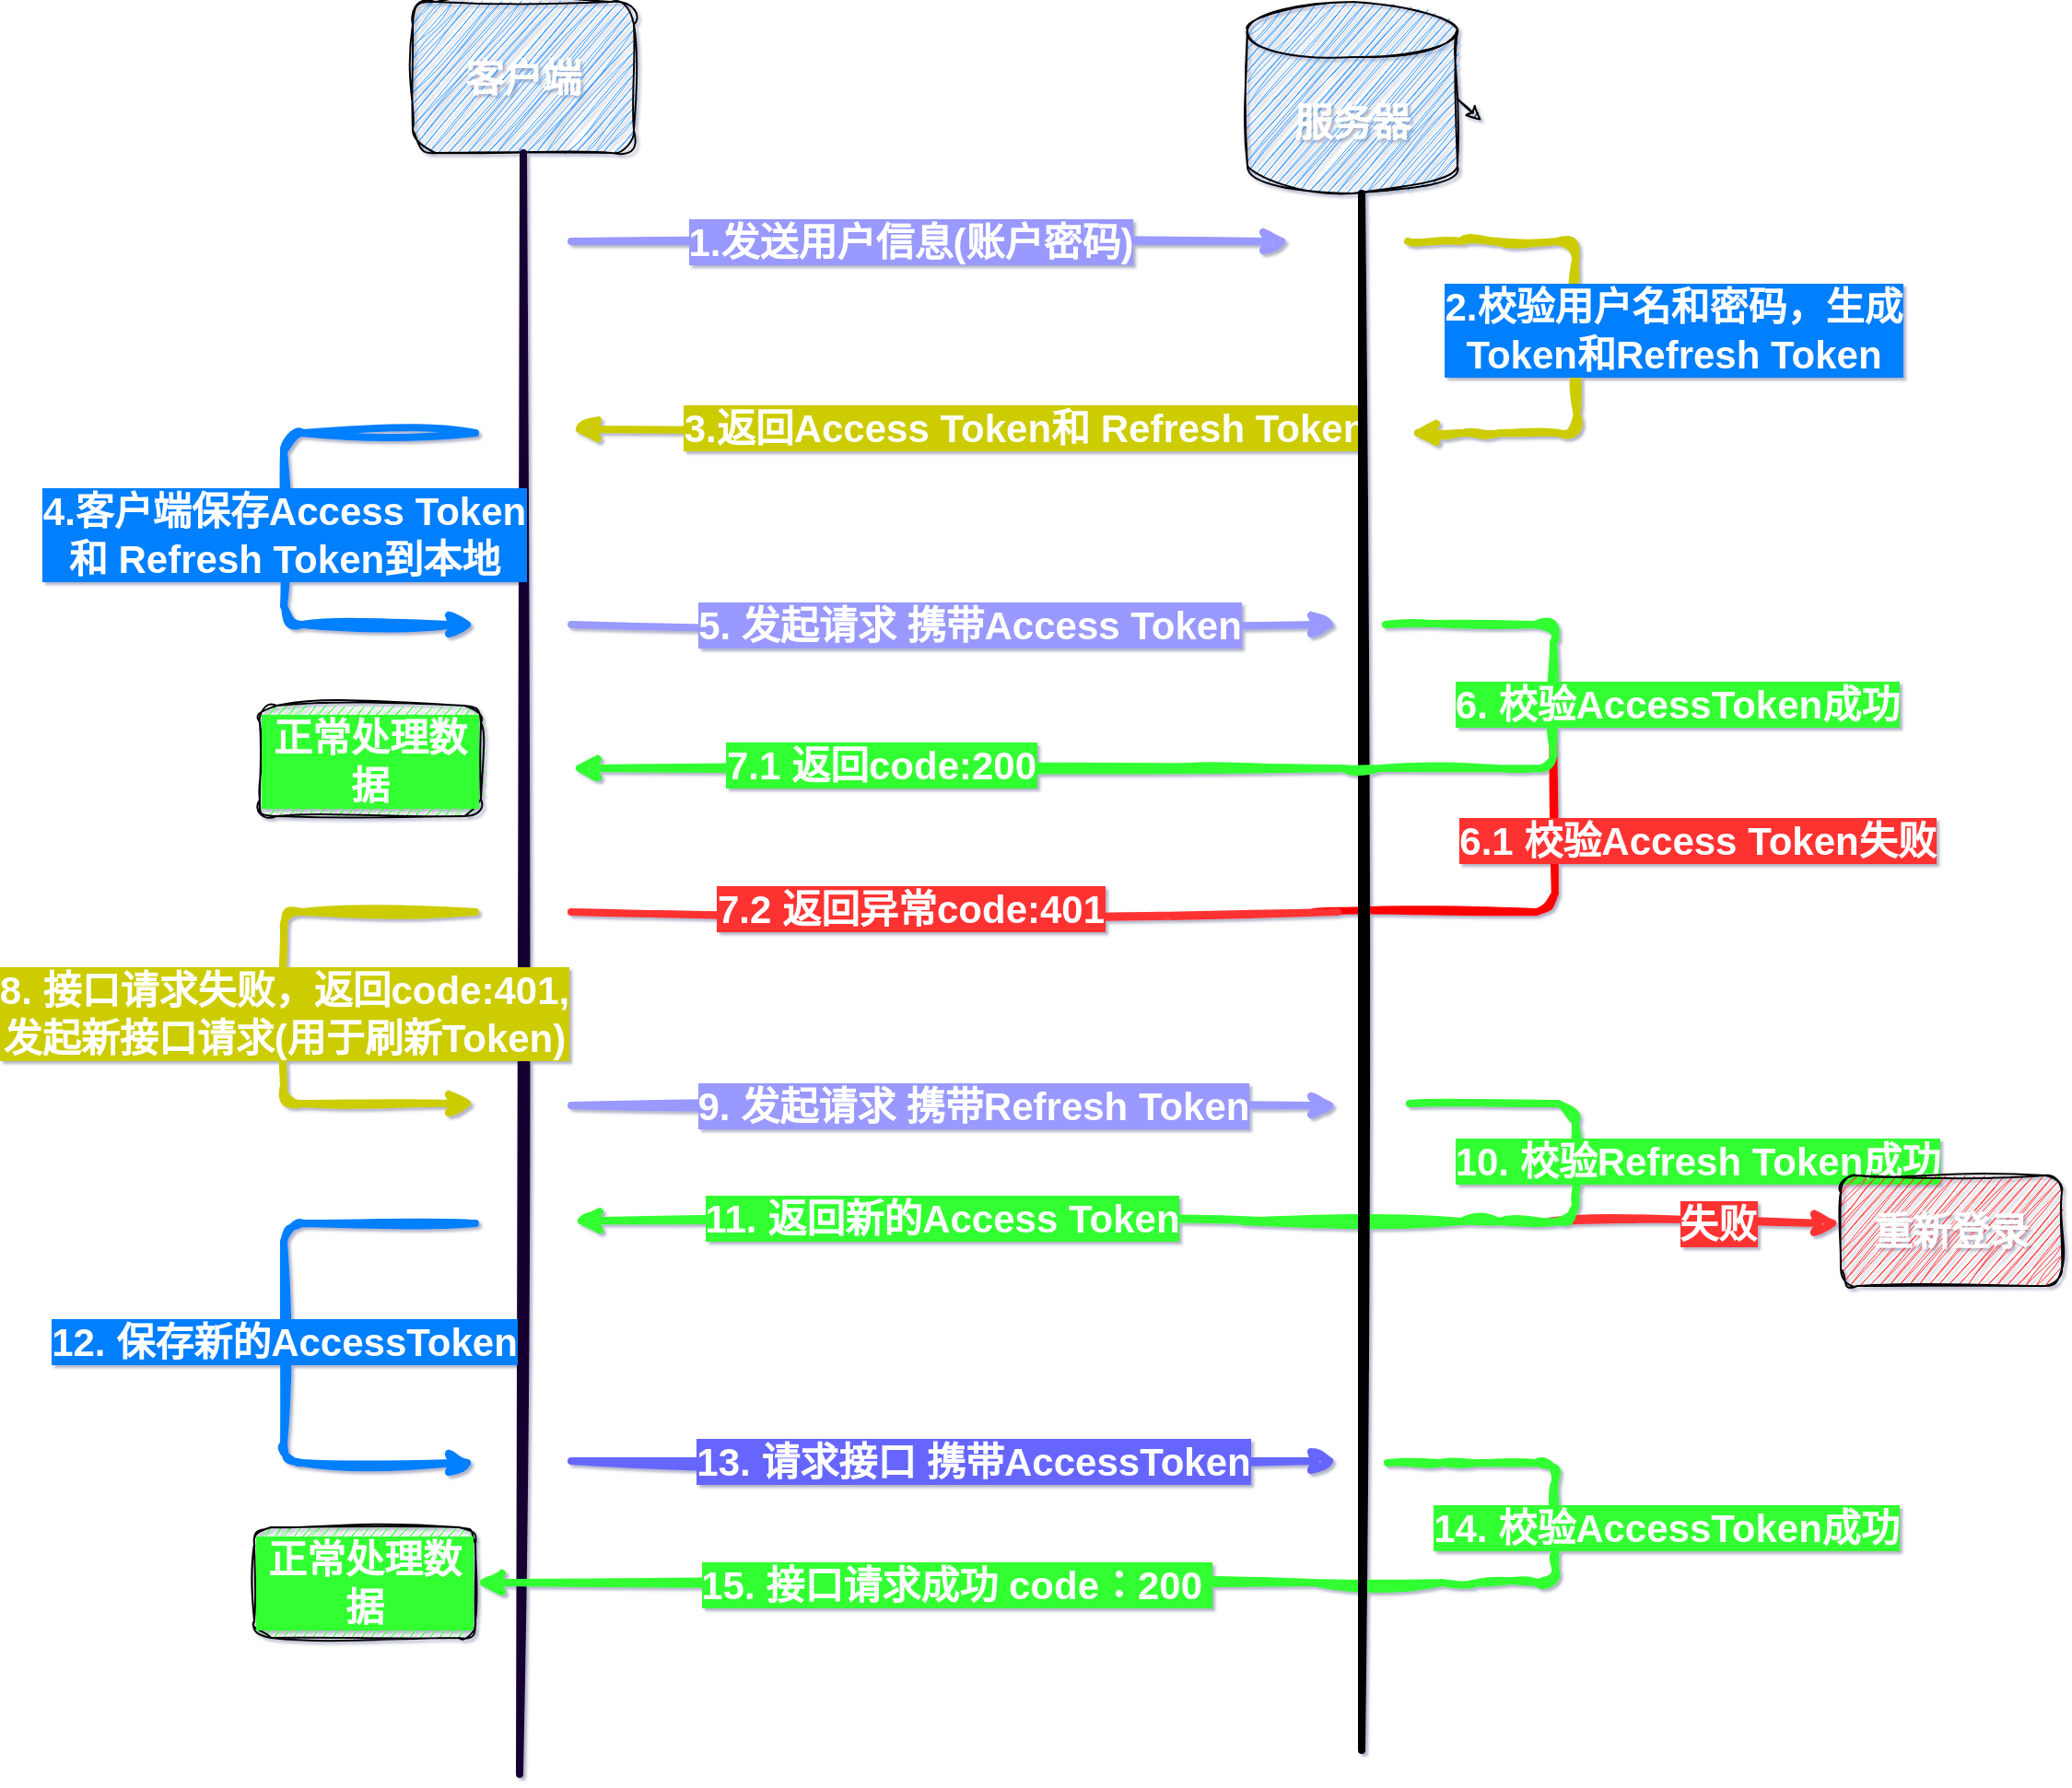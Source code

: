 <mxfile>
    <diagram id="eGwFjozMuXEqSq5oSHKQ" name="第 1 页">
        <mxGraphModel dx="2441" dy="1197" grid="0" gridSize="13" guides="1" tooltips="1" connect="0" arrows="0" fold="1" page="1" pageScale="1" pageWidth="690" pageHeight="980" background="#ffffff" math="0" shadow="1">
            <root>
                <mxCell id="0"/>
                <mxCell id="1" parent="0"/>
                <mxCell id="2" value="客户端" style="rounded=1;whiteSpace=wrap;html=1;fillColor=#3399FF;fontStyle=1;fontSize=21;align=center;verticalAlign=middle;horizontal=1;labelBorderColor=none;labelBackgroundColor=none;fontColor=#FFFFFF;sketch=1;curveFitting=1;jiggle=2;" vertex="1" parent="1">
                    <mxGeometry x="70" y="78" width="120" height="82" as="geometry"/>
                </mxCell>
                <mxCell id="4" style="edgeStyle=none;html=1;exitX=1;exitY=0;exitDx=0;exitDy=52.5;exitPerimeter=0;fontStyle=1;fontSize=21;align=center;verticalAlign=middle;horizontal=1;labelBorderColor=none;labelBackgroundColor=#007FFF;fontColor=#FFFFFF;sketch=1;curveFitting=1;jiggle=2;" edge="1" parent="1" source="3">
                    <mxGeometry relative="1" as="geometry">
                        <mxPoint x="650" y="142.5" as="targetPoint"/>
                    </mxGeometry>
                </mxCell>
                <mxCell id="3" value="服务器" style="shape=cylinder3;whiteSpace=wrap;html=1;boundedLbl=1;backgroundOutline=1;size=15;fillColor=#3399FF;fontStyle=1;fontSize=21;align=center;verticalAlign=middle;horizontal=1;labelBorderColor=none;labelBackgroundColor=none;fontColor=#FFFFFF;rounded=1;sketch=1;curveFitting=1;jiggle=2;" vertex="1" parent="1">
                    <mxGeometry x="523" y="78" width="114" height="104" as="geometry"/>
                </mxCell>
                <mxCell id="5" value="" style="endArrow=none;html=1;entryX=0.5;entryY=1;entryDx=0;entryDy=0;strokeColor=#190033;strokeWidth=4;fontStyle=1;fontSize=21;align=center;verticalAlign=middle;horizontal=1;labelBorderColor=none;labelBackgroundColor=#007FFF;fontColor=#FFFFFF;sketch=1;curveFitting=1;jiggle=2;" edge="1" parent="1" target="2">
                    <mxGeometry width="50" height="50" relative="1" as="geometry">
                        <mxPoint x="128" y="1040" as="sourcePoint"/>
                        <mxPoint x="530" y="310" as="targetPoint"/>
                    </mxGeometry>
                </mxCell>
                <mxCell id="11" value="" style="endArrow=classic;html=1;strokeColor=#9999FF;strokeWidth=4;fontStyle=1;fontSize=21;align=center;verticalAlign=middle;horizontal=1;labelBorderColor=none;labelBackgroundColor=#007FFF;fillColor=#1ba1e2;fontColor=#FFFFFF;sketch=1;curveFitting=1;jiggle=2;" edge="1" parent="1">
                    <mxGeometry width="50" height="50" relative="1" as="geometry">
                        <mxPoint x="156" y="208" as="sourcePoint"/>
                        <mxPoint x="546" y="208" as="targetPoint"/>
                    </mxGeometry>
                </mxCell>
                <mxCell id="13" value="1.发送用户信息(账户密码)" style="edgeLabel;html=1;align=center;verticalAlign=middle;resizable=0;points=[];labelBackgroundColor=#9999FF;fontStyle=1;fontSize=21;horizontal=1;labelBorderColor=none;fontColor=#FFFFFF;rounded=1;sketch=1;curveFitting=1;jiggle=2;" vertex="1" connectable="0" parent="11">
                    <mxGeometry x="-0.059" y="1" relative="1" as="geometry">
                        <mxPoint y="1" as="offset"/>
                    </mxGeometry>
                </mxCell>
                <mxCell id="19" value="" style="endArrow=classic;html=1;strokeColor=#CCCC00;strokeWidth=4;fontStyle=1;fontSize=21;align=center;verticalAlign=middle;horizontal=1;labelBorderColor=none;labelBackgroundColor=#007FFF;fontColor=#FFFFFF;sketch=1;curveFitting=1;jiggle=2;" edge="1" parent="1">
                    <mxGeometry width="50" height="50" relative="1" as="geometry">
                        <mxPoint x="610" y="208" as="sourcePoint"/>
                        <mxPoint x="611" y="312" as="targetPoint"/>
                        <Array as="points">
                            <mxPoint x="649" y="208"/>
                            <mxPoint x="701" y="208"/>
                            <mxPoint x="701" y="260"/>
                            <mxPoint x="702" y="312"/>
                            <mxPoint x="650" y="312"/>
                        </Array>
                    </mxGeometry>
                </mxCell>
                <mxCell id="21" value="&lt;span style=&quot;font-size: 21px;&quot;&gt;2.校验用户名和密码，&lt;/span&gt;&lt;span style=&quot;font-size: 21px;&quot;&gt;生成&lt;br&gt;Token和Refresh Token&lt;/span&gt;" style="edgeLabel;html=1;align=center;verticalAlign=middle;resizable=0;points=[];labelBackgroundColor=#007FFF;fontStyle=1;fontSize=21;horizontal=1;labelBorderColor=none;fontColor=#FFFFFF;rounded=1;sketch=1;curveFitting=1;jiggle=2;" vertex="1" connectable="0" parent="19">
                    <mxGeometry x="-0.032" y="1" relative="1" as="geometry">
                        <mxPoint x="52" as="offset"/>
                    </mxGeometry>
                </mxCell>
                <mxCell id="23" value="" style="endArrow=classic;html=1;strokeColor=#CCCC00;strokeWidth=4;fontColor=#FFFFFF;fontStyle=1;fontSize=21;align=center;verticalAlign=middle;horizontal=1;labelBorderColor=none;labelBackgroundColor=#FFFF66;sketch=1;curveFitting=1;jiggle=2;" edge="1" parent="1">
                    <mxGeometry width="50" height="50" relative="1" as="geometry">
                        <mxPoint x="572" y="312" as="sourcePoint"/>
                        <mxPoint x="156" y="310" as="targetPoint"/>
                    </mxGeometry>
                </mxCell>
                <mxCell id="26" value="3.返回Access Token和 Refresh Token" style="edgeLabel;html=1;align=center;verticalAlign=middle;resizable=0;points=[];fontColor=#FFFFFF;fontStyle=1;fontSize=21;horizontal=1;labelBorderColor=none;labelBackgroundColor=#CCCC00;rounded=1;sketch=1;curveFitting=1;jiggle=2;" vertex="1" connectable="0" parent="23">
                    <mxGeometry x="-0.059" y="-2" relative="1" as="geometry">
                        <mxPoint x="25" as="offset"/>
                    </mxGeometry>
                </mxCell>
                <mxCell id="27" value="" style="endArrow=classic;html=1;strokeColor=#007FFF;strokeWidth=4;fontColor=#FFFFFF;fontStyle=1;fontSize=21;align=center;verticalAlign=middle;horizontal=1;labelBorderColor=none;labelBackgroundColor=#007FFF;sketch=1;curveFitting=1;jiggle=2;" edge="1" parent="1">
                    <mxGeometry width="50" height="50" relative="1" as="geometry">
                        <mxPoint x="104" y="312" as="sourcePoint"/>
                        <mxPoint x="104" y="416" as="targetPoint"/>
                        <Array as="points">
                            <mxPoint y="312"/>
                            <mxPoint y="416"/>
                        </Array>
                    </mxGeometry>
                </mxCell>
                <mxCell id="30" value="4.客户端保存Access Token &lt;br style=&quot;font-size: 21px;&quot;&gt;和 Refresh Token到本地" style="edgeLabel;html=1;align=center;verticalAlign=middle;resizable=0;points=[];fontColor=#FFFFFF;fontStyle=1;fontSize=21;horizontal=1;labelBorderColor=none;labelBackgroundColor=#007FFF;rounded=1;sketch=1;curveFitting=1;jiggle=2;" vertex="1" connectable="0" parent="27">
                    <mxGeometry x="0.015" relative="1" as="geometry">
                        <mxPoint as="offset"/>
                    </mxGeometry>
                </mxCell>
                <mxCell id="31" value="" style="endArrow=classic;html=1;strokeColor=#6666FF;strokeWidth=4;fontStyle=1;fontSize=21;align=center;verticalAlign=middle;horizontal=1;labelBorderColor=none;labelBackgroundColor=#007FFF;fontColor=#FFFFFF;sketch=1;curveFitting=1;jiggle=2;" edge="1" parent="1">
                    <mxGeometry width="50" height="50" relative="1" as="geometry">
                        <mxPoint x="156" y="870" as="sourcePoint"/>
                        <mxPoint x="572" y="870" as="targetPoint"/>
                    </mxGeometry>
                </mxCell>
                <mxCell id="32" value="13. 请求接口 携带AccessToken" style="edgeLabel;html=1;align=center;verticalAlign=middle;resizable=0;points=[];labelBackgroundColor=#6666FF;fontStyle=1;fontSize=21;horizontal=1;labelBorderColor=none;fontColor=#FFFFFF;rounded=1;sketch=1;curveFitting=1;jiggle=2;" vertex="1" connectable="0" parent="31">
                    <mxGeometry x="-0.059" y="1" relative="1" as="geometry">
                        <mxPoint x="22" y="1" as="offset"/>
                    </mxGeometry>
                </mxCell>
                <mxCell id="36" value="" style="endArrow=none;html=1;strokeColor=#FF0000;strokeWidth=4;fontColor=#FFFFFF;fontStyle=1;fontSize=21;align=center;verticalAlign=middle;horizontal=1;labelBorderColor=none;labelBackgroundColor=#007FFF;fillColor=#a20025;endFill=0;sketch=1;curveFitting=1;jiggle=2;" edge="1" parent="1">
                    <mxGeometry width="50" height="50" relative="1" as="geometry">
                        <mxPoint x="689" y="468" as="sourcePoint"/>
                        <mxPoint x="559" y="572" as="targetPoint"/>
                        <Array as="points">
                            <mxPoint x="690" y="572"/>
                        </Array>
                    </mxGeometry>
                </mxCell>
                <mxCell id="94" value="6.1 校验Access Token失败" style="edgeLabel;html=1;align=center;verticalAlign=middle;resizable=0;points=[];fontSize=21;fontColor=#FFFFFF;labelBackgroundColor=#FF3333;fontStyle=1;rounded=1;sketch=1;curveFitting=1;jiggle=2;" vertex="1" connectable="0" parent="36">
                    <mxGeometry x="-0.292" y="1" relative="1" as="geometry">
                        <mxPoint x="76" y="-18" as="offset"/>
                    </mxGeometry>
                </mxCell>
                <mxCell id="46" value="" style="endArrow=classic;html=1;strokeColor=#33FF33;strokeWidth=4;fontColor=#FFFFFF;fontStyle=1;fontSize=21;align=center;verticalAlign=middle;horizontal=1;labelBorderColor=none;labelBackgroundColor=#007FFF;sketch=1;curveFitting=1;jiggle=2;" edge="1" parent="1">
                    <mxGeometry width="50" height="50" relative="1" as="geometry">
                        <mxPoint x="572" y="494" as="sourcePoint"/>
                        <mxPoint x="156" y="494" as="targetPoint"/>
                    </mxGeometry>
                </mxCell>
                <mxCell id="47" value="7.1 返回code:200" style="edgeLabel;html=1;align=center;verticalAlign=middle;resizable=0;points=[];fontColor=#FFFFFF;fontStyle=1;fontSize=21;horizontal=1;labelBorderColor=none;labelBackgroundColor=#33FF33;rounded=1;sketch=1;curveFitting=1;jiggle=2;" vertex="1" connectable="0" parent="46">
                    <mxGeometry x="-0.059" y="-2" relative="1" as="geometry">
                        <mxPoint x="-53" as="offset"/>
                    </mxGeometry>
                </mxCell>
                <mxCell id="48" value="" style="endArrow=none;html=1;strokeColor=#FF3333;strokeWidth=4;fontColor=#FFFFFF;fontStyle=1;fontSize=21;align=center;verticalAlign=middle;horizontal=1;labelBorderColor=none;labelBackgroundColor=#007FFF;endFill=0;sketch=1;curveFitting=1;jiggle=2;" edge="1" parent="1">
                    <mxGeometry width="50" height="50" relative="1" as="geometry">
                        <mxPoint x="572" y="572" as="sourcePoint"/>
                        <mxPoint x="156" y="572" as="targetPoint"/>
                    </mxGeometry>
                </mxCell>
                <mxCell id="49" value="7.2 返回异常code:401" style="edgeLabel;html=1;align=center;verticalAlign=middle;resizable=0;points=[];fontColor=#FFFFFF;fontStyle=1;fontSize=21;horizontal=1;labelBorderColor=none;labelBackgroundColor=#FF3333;rounded=1;sketch=1;curveFitting=1;jiggle=2;" vertex="1" connectable="0" parent="48">
                    <mxGeometry x="-0.059" y="-2" relative="1" as="geometry">
                        <mxPoint x="-37" as="offset"/>
                    </mxGeometry>
                </mxCell>
                <mxCell id="50" value="正常处理数据" style="rounded=1;whiteSpace=wrap;html=1;labelBackgroundColor=#33FF33;fontColor=#FFFFFF;fillColor=#33FF33;fontStyle=1;fontSize=21;align=center;verticalAlign=middle;horizontal=1;labelBorderColor=none;sketch=1;curveFitting=1;jiggle=2;" vertex="1" parent="1">
                    <mxGeometry x="-13" y="460" width="120" height="60" as="geometry"/>
                </mxCell>
                <mxCell id="51" value="" style="endArrow=classic;html=1;strokeColor=#CCCC00;strokeWidth=4;fontColor=#FFFFFF;fontStyle=1;fontSize=21;align=center;verticalAlign=middle;horizontal=1;labelBorderColor=none;labelBackgroundColor=#007FFF;sketch=1;curveFitting=1;jiggle=2;" edge="1" parent="1">
                    <mxGeometry width="50" height="50" relative="1" as="geometry">
                        <mxPoint x="104" y="572" as="sourcePoint"/>
                        <mxPoint x="104" y="676" as="targetPoint"/>
                        <Array as="points">
                            <mxPoint y="572"/>
                            <mxPoint y="676"/>
                        </Array>
                    </mxGeometry>
                </mxCell>
                <mxCell id="52" value="8. 接口请求失败，返回code:401,&lt;br style=&quot;font-size: 21px;&quot;&gt;发起新接口请求(用于刷新Token)" style="edgeLabel;html=1;align=center;verticalAlign=middle;resizable=0;points=[];fontColor=#FFFFFF;fontStyle=1;fontSize=21;horizontal=1;labelBorderColor=none;labelBackgroundColor=#CCCC00;rounded=1;sketch=1;curveFitting=1;jiggle=2;" vertex="1" connectable="0" parent="51">
                    <mxGeometry x="0.015" relative="1" as="geometry">
                        <mxPoint as="offset"/>
                    </mxGeometry>
                </mxCell>
                <mxCell id="57" value="" style="endArrow=classic;html=1;strokeColor=#FF3333;strokeWidth=4;fontColor=#FFFFFF;fillColor=#e51400;fontStyle=1;fontSize=21;align=center;verticalAlign=middle;horizontal=1;labelBorderColor=none;labelBackgroundColor=#007FFF;entryX=0;entryY=0.433;entryDx=0;entryDy=0;entryPerimeter=0;sketch=1;curveFitting=1;jiggle=2;" edge="1" parent="1" target="88">
                    <mxGeometry width="50" height="50" relative="1" as="geometry">
                        <mxPoint x="686" y="740" as="sourcePoint"/>
                        <mxPoint x="828" y="740" as="targetPoint"/>
                    </mxGeometry>
                </mxCell>
                <mxCell id="96" value="失败" style="edgeLabel;html=1;align=center;verticalAlign=middle;resizable=0;points=[];fontSize=21;fontColor=#FFFFFF;labelBackgroundColor=#FF3333;fontStyle=1;rounded=1;sketch=1;curveFitting=1;jiggle=2;" vertex="1" connectable="0" parent="57">
                    <mxGeometry x="0.153" relative="1" as="geometry">
                        <mxPoint as="offset"/>
                    </mxGeometry>
                </mxCell>
                <mxCell id="53" value="" style="endArrow=none;html=1;strokeColor=#33FF33;strokeWidth=4;fontStyle=1;fontSize=21;align=center;verticalAlign=middle;horizontal=1;labelBorderColor=none;labelBackgroundColor=#007FFF;endFill=0;fontColor=#FFFFFF;sketch=1;curveFitting=1;jiggle=2;" edge="1" parent="1">
                    <mxGeometry width="50" height="50" relative="1" as="geometry">
                        <mxPoint x="611" y="676" as="sourcePoint"/>
                        <mxPoint x="520" y="740" as="targetPoint"/>
                        <Array as="points">
                            <mxPoint x="701" y="676"/>
                            <mxPoint x="701" y="714"/>
                            <mxPoint x="701" y="740"/>
                            <mxPoint x="649" y="740"/>
                        </Array>
                    </mxGeometry>
                </mxCell>
                <mxCell id="54" value="10. 校验Refresh Token成功" style="edgeLabel;html=1;align=center;verticalAlign=middle;resizable=0;points=[];labelBackgroundColor=#33FF33;fontStyle=1;fontSize=21;horizontal=1;labelBorderColor=none;fontColor=#FFFFFF;rounded=1;sketch=1;curveFitting=1;jiggle=2;" vertex="1" connectable="0" parent="53">
                    <mxGeometry x="-0.032" y="1" relative="1" as="geometry">
                        <mxPoint x="74" y="-34" as="offset"/>
                    </mxGeometry>
                </mxCell>
                <mxCell id="60" value="" style="endArrow=classic;html=1;strokeColor=#33FF33;strokeWidth=4;fontColor=#FFFFFF;fontStyle=1;fontSize=21;align=center;verticalAlign=middle;horizontal=1;labelBorderColor=none;labelBackgroundColor=#007FFF;sketch=1;curveFitting=1;jiggle=2;" edge="1" parent="1">
                    <mxGeometry width="50" height="50" relative="1" as="geometry">
                        <mxPoint x="534" y="739.67" as="sourcePoint"/>
                        <mxPoint x="157" y="739.67" as="targetPoint"/>
                    </mxGeometry>
                </mxCell>
                <mxCell id="61" value="11. 返回新的Access Token" style="edgeLabel;html=1;align=center;verticalAlign=middle;resizable=0;points=[];fontColor=#FFFFFF;fontStyle=1;fontSize=21;horizontal=1;labelBorderColor=none;labelBackgroundColor=#33FF33;rounded=1;sketch=1;curveFitting=1;jiggle=2;" vertex="1" connectable="0" parent="60">
                    <mxGeometry x="-0.059" y="-2" relative="1" as="geometry">
                        <mxPoint as="offset"/>
                    </mxGeometry>
                </mxCell>
                <mxCell id="66" value="" style="endArrow=none;html=1;strokeColor=#33FF33;strokeWidth=4;fontStyle=1;fontSize=21;align=center;verticalAlign=middle;horizontal=1;labelBorderColor=none;labelBackgroundColor=#007FFF;endFill=0;fontColor=#FFFFFF;sketch=1;curveFitting=1;jiggle=2;" edge="1" parent="1">
                    <mxGeometry width="50" height="50" relative="1" as="geometry">
                        <mxPoint x="599" y="871" as="sourcePoint"/>
                        <mxPoint x="559" y="936" as="targetPoint"/>
                        <Array as="points">
                            <mxPoint x="638" y="871"/>
                            <mxPoint x="690" y="871"/>
                            <mxPoint x="690" y="910"/>
                            <mxPoint x="690" y="936"/>
                            <mxPoint x="638" y="936"/>
                        </Array>
                    </mxGeometry>
                </mxCell>
                <mxCell id="67" value="14. 校验AccessToken成功" style="edgeLabel;html=1;align=center;verticalAlign=middle;resizable=0;points=[];labelBackgroundColor=#33FF33;fontStyle=1;fontSize=21;horizontal=1;labelBorderColor=none;fontColor=#FFFFFF;rounded=1;sketch=1;curveFitting=1;jiggle=2;" vertex="1" connectable="0" parent="66">
                    <mxGeometry x="-0.032" y="1" relative="1" as="geometry">
                        <mxPoint x="59" y="-13" as="offset"/>
                    </mxGeometry>
                </mxCell>
                <mxCell id="71" value="正常处理数据" style="rounded=1;whiteSpace=wrap;html=1;labelBackgroundColor=#33FF33;fontColor=#FFFFFF;fillColor=#33FF33;fontStyle=1;fontSize=21;align=center;verticalAlign=middle;horizontal=1;labelBorderColor=none;sketch=1;curveFitting=1;jiggle=2;" vertex="1" parent="1">
                    <mxGeometry x="-16" y="906" width="120" height="60" as="geometry"/>
                </mxCell>
                <mxCell id="72" value="" style="endArrow=classic;html=1;strokeColor=#9999FF;strokeWidth=4;fontStyle=1;fontSize=21;align=center;verticalAlign=middle;horizontal=1;labelBorderColor=none;labelBackgroundColor=#007FFF;fillColor=#cdeb8b;fontColor=#FFFFFF;sketch=1;curveFitting=1;jiggle=2;" edge="1" parent="1">
                    <mxGeometry width="50" height="50" relative="1" as="geometry">
                        <mxPoint x="156" y="416" as="sourcePoint"/>
                        <mxPoint x="572" y="416" as="targetPoint"/>
                    </mxGeometry>
                </mxCell>
                <mxCell id="73" value="5. 发起请求 携带Access Token" style="edgeLabel;html=1;align=center;verticalAlign=middle;resizable=0;points=[];labelBackgroundColor=#9999FF;fontStyle=1;fontSize=21;horizontal=1;labelBorderColor=none;fontColor=#FFFFFF;rounded=1;sketch=1;curveFitting=1;jiggle=2;" vertex="1" connectable="0" parent="72">
                    <mxGeometry x="-0.059" y="1" relative="1" as="geometry">
                        <mxPoint x="20" y="1" as="offset"/>
                    </mxGeometry>
                </mxCell>
                <mxCell id="74" value="" style="endArrow=classic;html=1;strokeColor=#9999FF;strokeWidth=4;fontStyle=1;fontSize=21;align=center;verticalAlign=middle;horizontal=1;labelBorderColor=none;labelBackgroundColor=#007FFF;fillColor=#cdeb8b;fontColor=#FFFFFF;sketch=1;curveFitting=1;jiggle=2;" edge="1" parent="1">
                    <mxGeometry width="50" height="50" relative="1" as="geometry">
                        <mxPoint x="156" y="677" as="sourcePoint"/>
                        <mxPoint x="572" y="677" as="targetPoint"/>
                    </mxGeometry>
                </mxCell>
                <mxCell id="75" value="9. 发起请求 携带Refresh Token" style="edgeLabel;html=1;align=center;verticalAlign=middle;resizable=0;points=[];labelBackgroundColor=#9999FF;fontStyle=1;fontSize=21;horizontal=1;labelBorderColor=none;fontColor=#FFFFFF;rounded=1;sketch=1;curveFitting=1;jiggle=2;" vertex="1" connectable="0" parent="74">
                    <mxGeometry x="-0.059" y="1" relative="1" as="geometry">
                        <mxPoint x="22" y="1" as="offset"/>
                    </mxGeometry>
                </mxCell>
                <mxCell id="77" value="" style="endArrow=classic;html=1;strokeColor=#33FF33;strokeWidth=4;fontColor=#FFFFFF;fontStyle=1;fontSize=21;align=center;verticalAlign=middle;horizontal=1;labelBorderColor=none;labelBackgroundColor=#007FFF;entryX=1;entryY=0.5;entryDx=0;entryDy=0;sketch=1;curveFitting=1;jiggle=2;" edge="1" parent="1" target="71">
                    <mxGeometry width="50" height="50" relative="1" as="geometry">
                        <mxPoint x="559" y="936" as="sourcePoint"/>
                        <mxPoint x="157" y="936.0" as="targetPoint"/>
                    </mxGeometry>
                </mxCell>
                <mxCell id="78" value="15. 接口请求成功 code：200&amp;nbsp;" style="edgeLabel;html=1;align=center;verticalAlign=middle;resizable=0;points=[];fontColor=#FFFFFF;fontStyle=1;fontSize=21;horizontal=1;labelBorderColor=none;labelBackgroundColor=#33FF33;rounded=1;sketch=1;curveFitting=1;jiggle=2;" vertex="1" connectable="0" parent="77">
                    <mxGeometry x="0.077" y="1" relative="1" as="geometry">
                        <mxPoint x="51" as="offset"/>
                    </mxGeometry>
                </mxCell>
                <mxCell id="81" value="" style="endArrow=none;html=1;labelBackgroundColor=#FFFF66;labelBorderColor=none;strokeColor=#000000;strokeWidth=4;fontSize=21;fontColor=#FFFFFF;fontStyle=1;sketch=1;curveFitting=1;jiggle=2;" edge="1" parent="1">
                    <mxGeometry width="50" height="50" relative="1" as="geometry">
                        <mxPoint x="585" y="1027" as="sourcePoint"/>
                        <mxPoint x="585" y="182" as="targetPoint"/>
                    </mxGeometry>
                </mxCell>
                <mxCell id="84" value="" style="endArrow=classic;html=1;strokeColor=#007FFF;strokeWidth=4;fontColor=#FFFFFF;fontStyle=1;fontSize=21;align=center;verticalAlign=middle;horizontal=1;labelBorderColor=none;labelBackgroundColor=#007FFF;sketch=1;curveFitting=1;jiggle=2;" edge="1" parent="1">
                    <mxGeometry width="50" height="50" relative="1" as="geometry">
                        <mxPoint x="104.0" y="741" as="sourcePoint"/>
                        <mxPoint x="104.0" y="871" as="targetPoint"/>
                        <Array as="points">
                            <mxPoint y="741"/>
                            <mxPoint y="871"/>
                        </Array>
                    </mxGeometry>
                </mxCell>
                <mxCell id="85" value="12. 保存新的AccessToken" style="edgeLabel;html=1;align=center;verticalAlign=middle;resizable=0;points=[];fontColor=#FFFFFF;fontStyle=1;fontSize=21;horizontal=1;labelBorderColor=none;labelBackgroundColor=#007FFF;rounded=1;sketch=1;curveFitting=1;jiggle=2;" vertex="1" connectable="0" parent="84">
                    <mxGeometry x="0.015" relative="1" as="geometry">
                        <mxPoint y="-4" as="offset"/>
                    </mxGeometry>
                </mxCell>
                <mxCell id="88" value="重新登录" style="rounded=1;whiteSpace=wrap;html=1;labelBackgroundColor=none;labelBorderColor=none;fontSize=21;fontColor=#FFFFFF;fillColor=#FF3333;fontStyle=1;sketch=1;curveFitting=1;jiggle=2;" vertex="1" parent="1">
                    <mxGeometry x="845" y="715" width="120" height="60" as="geometry"/>
                </mxCell>
                <mxCell id="97" value="" style="endArrow=none;html=1;strokeColor=#33FF33;strokeWidth=4;fontStyle=1;fontSize=21;align=center;verticalAlign=middle;horizontal=1;labelBorderColor=none;labelBackgroundColor=#007FFF;endFill=0;fontColor=#FFFFFF;sketch=1;curveFitting=1;jiggle=2;" edge="1" parent="1">
                    <mxGeometry width="50" height="50" relative="1" as="geometry">
                        <mxPoint x="598" y="416" as="sourcePoint"/>
                        <mxPoint x="481" y="494" as="targetPoint"/>
                        <Array as="points">
                            <mxPoint x="689" y="416"/>
                            <mxPoint x="689" y="494"/>
                            <mxPoint x="585" y="494"/>
                        </Array>
                    </mxGeometry>
                </mxCell>
                <mxCell id="98" value="6. 校验AccessToken成功" style="edgeLabel;html=1;align=center;verticalAlign=middle;resizable=0;points=[];fontSize=21;fontColor=#FFFFFF;labelBackgroundColor=#33FF33;fontStyle=1;rounded=1;sketch=1;curveFitting=1;jiggle=2;" vertex="1" connectable="0" parent="97">
                    <mxGeometry x="-0.293" y="1" relative="1" as="geometry">
                        <mxPoint x="66" as="offset"/>
                    </mxGeometry>
                </mxCell>
            </root>
        </mxGraphModel>
    </diagram>
</mxfile>